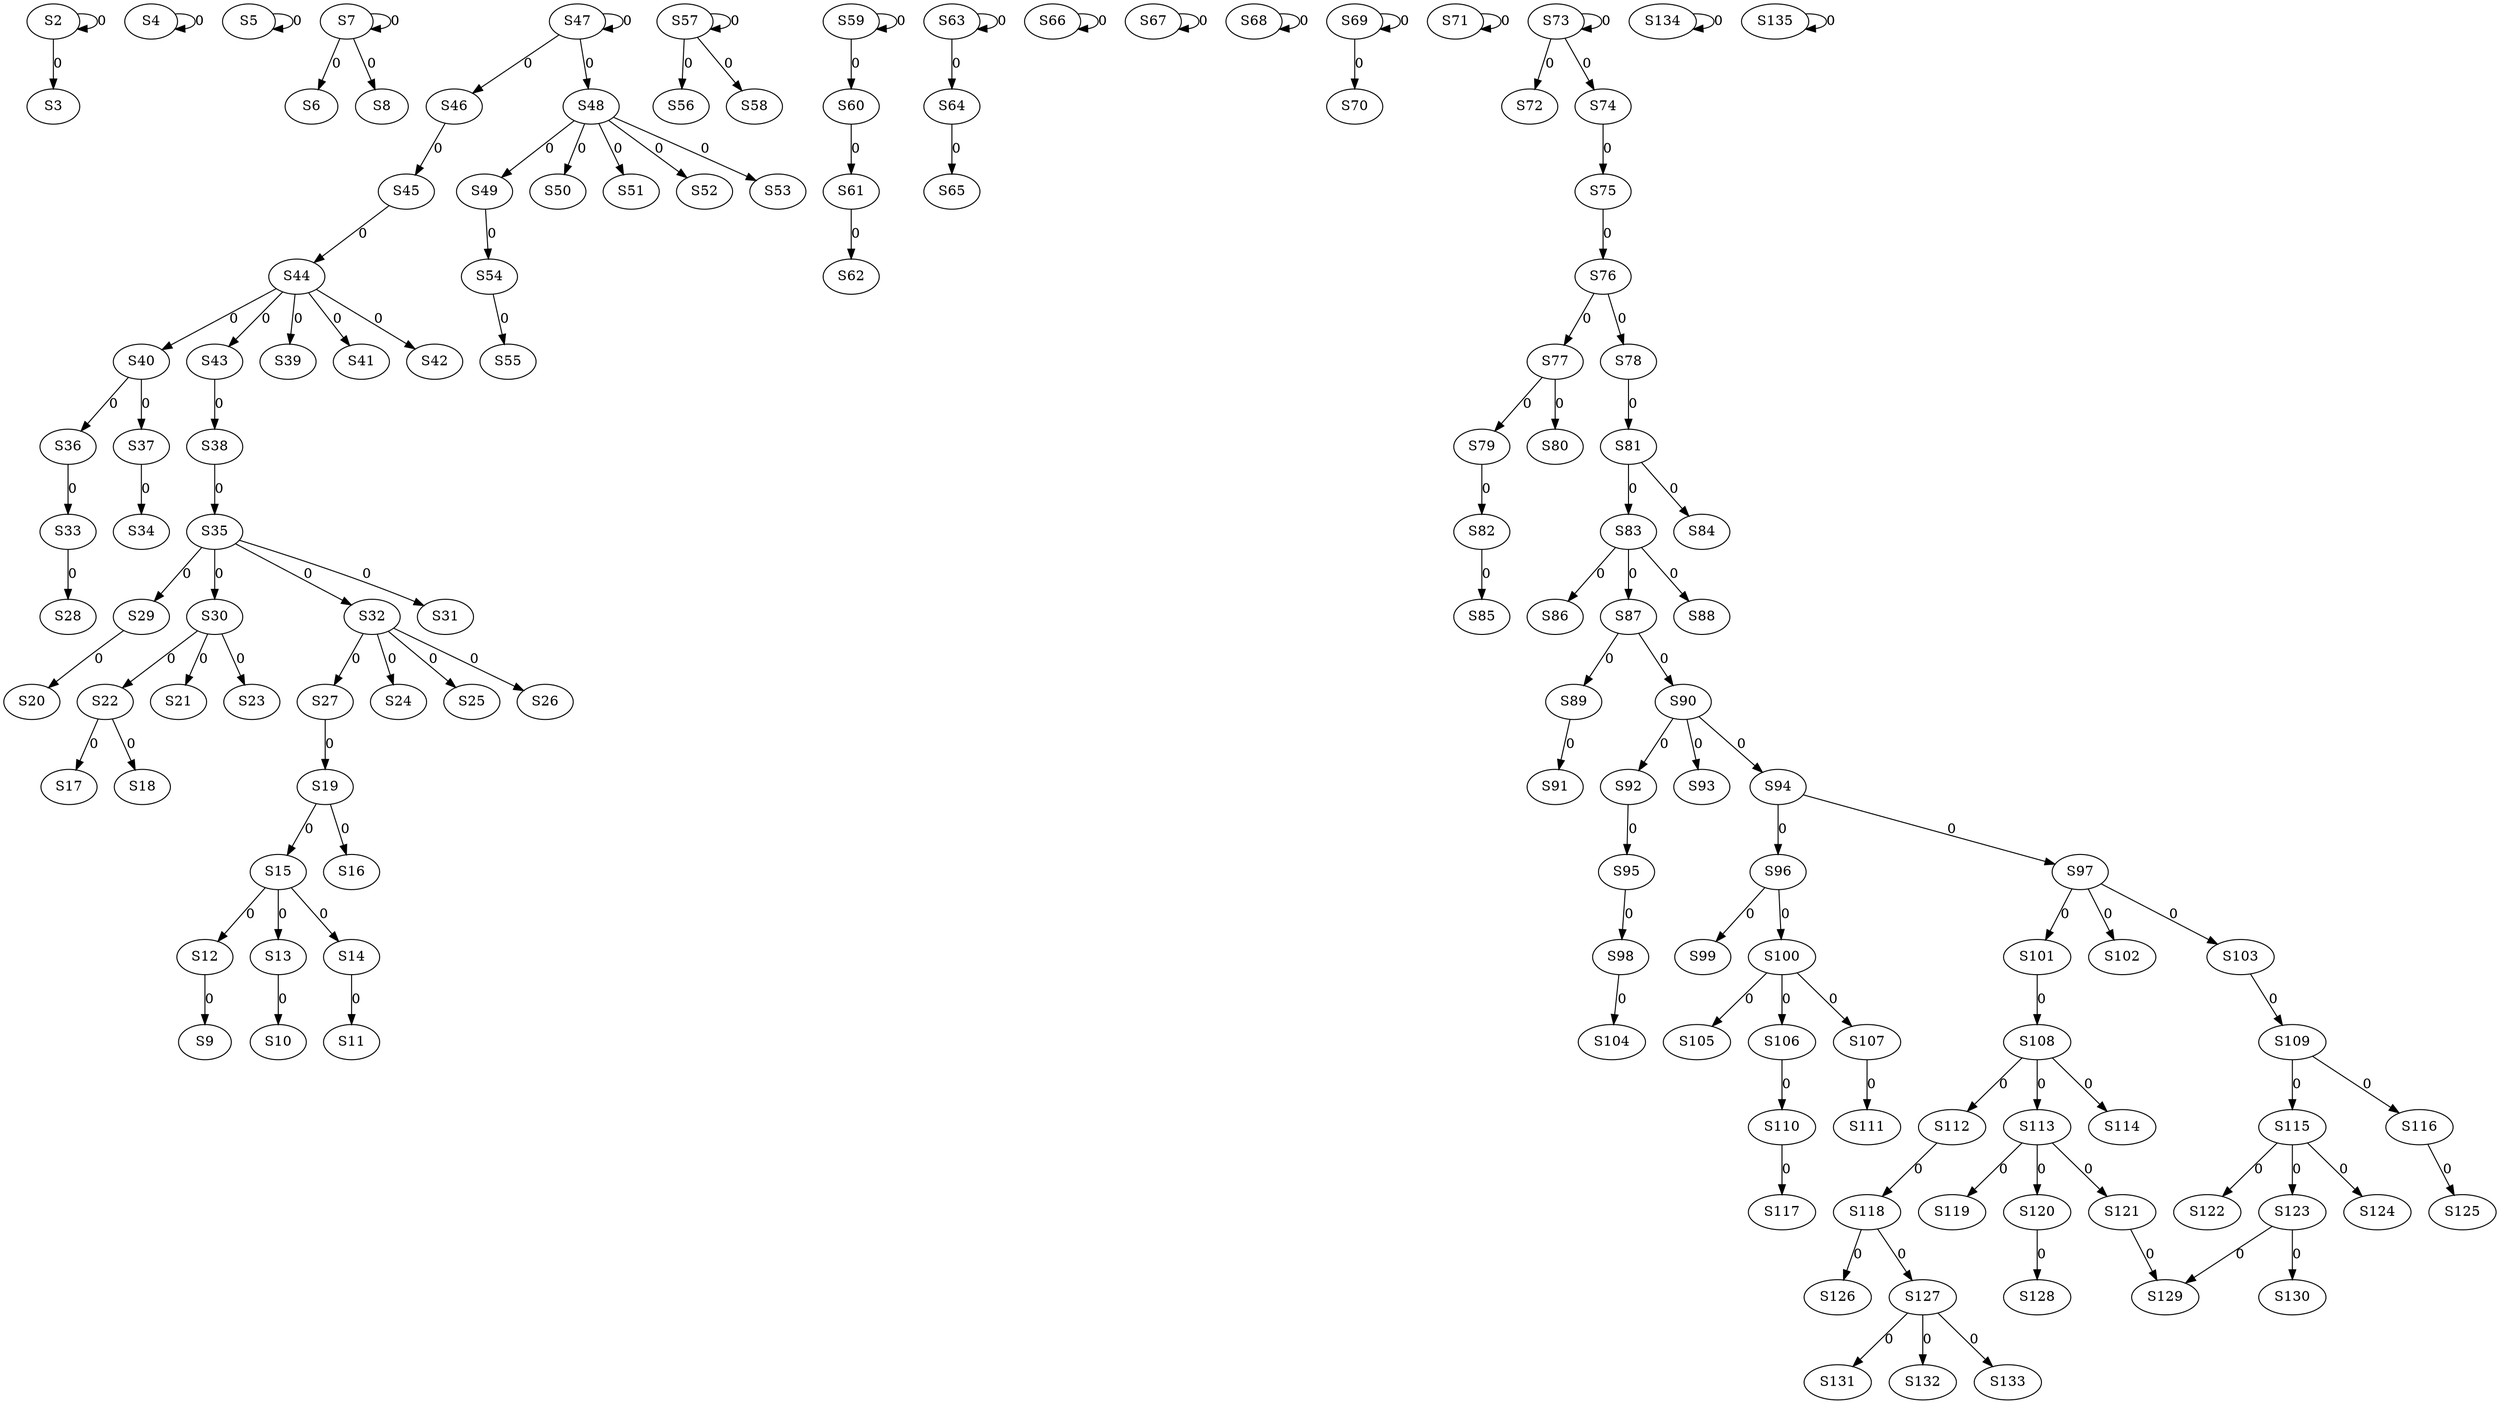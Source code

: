 strict digraph {
	S2 -> S2 [ label = 0 ];
	S2 -> S3 [ label = 0 ];
	S4 -> S4 [ label = 0 ];
	S5 -> S5 [ label = 0 ];
	S7 -> S6 [ label = 0 ];
	S7 -> S7 [ label = 0 ];
	S7 -> S8 [ label = 0 ];
	S12 -> S9 [ label = 0 ];
	S13 -> S10 [ label = 0 ];
	S14 -> S11 [ label = 0 ];
	S15 -> S12 [ label = 0 ];
	S15 -> S13 [ label = 0 ];
	S15 -> S14 [ label = 0 ];
	S19 -> S15 [ label = 0 ];
	S19 -> S16 [ label = 0 ];
	S22 -> S17 [ label = 0 ];
	S22 -> S18 [ label = 0 ];
	S27 -> S19 [ label = 0 ];
	S29 -> S20 [ label = 0 ];
	S30 -> S21 [ label = 0 ];
	S30 -> S22 [ label = 0 ];
	S30 -> S23 [ label = 0 ];
	S32 -> S24 [ label = 0 ];
	S32 -> S25 [ label = 0 ];
	S32 -> S26 [ label = 0 ];
	S32 -> S27 [ label = 0 ];
	S33 -> S28 [ label = 0 ];
	S35 -> S29 [ label = 0 ];
	S35 -> S30 [ label = 0 ];
	S35 -> S31 [ label = 0 ];
	S35 -> S32 [ label = 0 ];
	S36 -> S33 [ label = 0 ];
	S37 -> S34 [ label = 0 ];
	S38 -> S35 [ label = 0 ];
	S40 -> S36 [ label = 0 ];
	S40 -> S37 [ label = 0 ];
	S43 -> S38 [ label = 0 ];
	S44 -> S39 [ label = 0 ];
	S44 -> S40 [ label = 0 ];
	S44 -> S41 [ label = 0 ];
	S44 -> S42 [ label = 0 ];
	S44 -> S43 [ label = 0 ];
	S45 -> S44 [ label = 0 ];
	S46 -> S45 [ label = 0 ];
	S47 -> S46 [ label = 0 ];
	S47 -> S47 [ label = 0 ];
	S47 -> S48 [ label = 0 ];
	S48 -> S49 [ label = 0 ];
	S48 -> S50 [ label = 0 ];
	S48 -> S51 [ label = 0 ];
	S48 -> S52 [ label = 0 ];
	S48 -> S53 [ label = 0 ];
	S49 -> S54 [ label = 0 ];
	S54 -> S55 [ label = 0 ];
	S57 -> S56 [ label = 0 ];
	S57 -> S57 [ label = 0 ];
	S57 -> S58 [ label = 0 ];
	S59 -> S59 [ label = 0 ];
	S59 -> S60 [ label = 0 ];
	S60 -> S61 [ label = 0 ];
	S61 -> S62 [ label = 0 ];
	S63 -> S63 [ label = 0 ];
	S63 -> S64 [ label = 0 ];
	S64 -> S65 [ label = 0 ];
	S66 -> S66 [ label = 0 ];
	S67 -> S67 [ label = 0 ];
	S68 -> S68 [ label = 0 ];
	S69 -> S69 [ label = 0 ];
	S69 -> S70 [ label = 0 ];
	S71 -> S71 [ label = 0 ];
	S73 -> S72 [ label = 0 ];
	S73 -> S73 [ label = 0 ];
	S73 -> S74 [ label = 0 ];
	S74 -> S75 [ label = 0 ];
	S75 -> S76 [ label = 0 ];
	S76 -> S77 [ label = 0 ];
	S76 -> S78 [ label = 0 ];
	S77 -> S79 [ label = 0 ];
	S77 -> S80 [ label = 0 ];
	S78 -> S81 [ label = 0 ];
	S79 -> S82 [ label = 0 ];
	S81 -> S83 [ label = 0 ];
	S81 -> S84 [ label = 0 ];
	S82 -> S85 [ label = 0 ];
	S83 -> S86 [ label = 0 ];
	S83 -> S87 [ label = 0 ];
	S83 -> S88 [ label = 0 ];
	S87 -> S89 [ label = 0 ];
	S87 -> S90 [ label = 0 ];
	S89 -> S91 [ label = 0 ];
	S90 -> S92 [ label = 0 ];
	S90 -> S93 [ label = 0 ];
	S90 -> S94 [ label = 0 ];
	S92 -> S95 [ label = 0 ];
	S94 -> S96 [ label = 0 ];
	S94 -> S97 [ label = 0 ];
	S95 -> S98 [ label = 0 ];
	S96 -> S99 [ label = 0 ];
	S96 -> S100 [ label = 0 ];
	S97 -> S101 [ label = 0 ];
	S97 -> S102 [ label = 0 ];
	S97 -> S103 [ label = 0 ];
	S98 -> S104 [ label = 0 ];
	S100 -> S105 [ label = 0 ];
	S100 -> S106 [ label = 0 ];
	S100 -> S107 [ label = 0 ];
	S101 -> S108 [ label = 0 ];
	S103 -> S109 [ label = 0 ];
	S106 -> S110 [ label = 0 ];
	S107 -> S111 [ label = 0 ];
	S108 -> S112 [ label = 0 ];
	S108 -> S113 [ label = 0 ];
	S108 -> S114 [ label = 0 ];
	S109 -> S115 [ label = 0 ];
	S109 -> S116 [ label = 0 ];
	S110 -> S117 [ label = 0 ];
	S112 -> S118 [ label = 0 ];
	S113 -> S119 [ label = 0 ];
	S113 -> S120 [ label = 0 ];
	S113 -> S121 [ label = 0 ];
	S115 -> S122 [ label = 0 ];
	S115 -> S123 [ label = 0 ];
	S115 -> S124 [ label = 0 ];
	S116 -> S125 [ label = 0 ];
	S118 -> S126 [ label = 0 ];
	S118 -> S127 [ label = 0 ];
	S120 -> S128 [ label = 0 ];
	S123 -> S129 [ label = 0 ];
	S123 -> S130 [ label = 0 ];
	S127 -> S131 [ label = 0 ];
	S127 -> S132 [ label = 0 ];
	S127 -> S133 [ label = 0 ];
	S134 -> S134 [ label = 0 ];
	S135 -> S135 [ label = 0 ];
	S121 -> S129 [ label = 0 ];
}